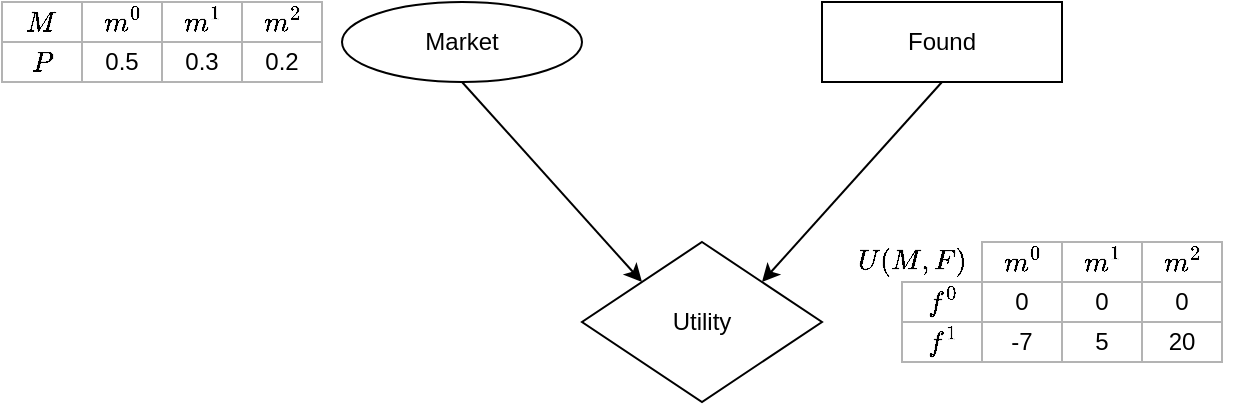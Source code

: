 <mxfile version="13.6.2" type="device"><diagram id="oGu7BnXSgeSuTTdV42-j" name="Page-1"><mxGraphModel dx="1350" dy="816" grid="1" gridSize="10" guides="1" tooltips="1" connect="1" arrows="1" fold="1" page="1" pageScale="1" pageWidth="850" pageHeight="1100" math="1" shadow="0"><root><mxCell id="0"/><mxCell id="1" parent="0"/><mxCell id="PM1GDaTMx1LQeVyOjJZv-1" value="Market" style="ellipse;whiteSpace=wrap;html=1;" vertex="1" parent="1"><mxGeometry x="240" y="120" width="120" height="40" as="geometry"/></mxCell><mxCell id="PM1GDaTMx1LQeVyOjJZv-3" value="Found" style="rounded=0;whiteSpace=wrap;html=1;" vertex="1" parent="1"><mxGeometry x="480" y="120" width="120" height="40" as="geometry"/></mxCell><mxCell id="PM1GDaTMx1LQeVyOjJZv-4" value="Utility" style="rhombus;whiteSpace=wrap;html=1;" vertex="1" parent="1"><mxGeometry x="360" y="240" width="120" height="80" as="geometry"/></mxCell><mxCell id="PM1GDaTMx1LQeVyOjJZv-5" value="" style="endArrow=classic;html=1;exitX=0.5;exitY=1;exitDx=0;exitDy=0;entryX=0;entryY=0;entryDx=0;entryDy=0;" edge="1" parent="1" source="PM1GDaTMx1LQeVyOjJZv-1" target="PM1GDaTMx1LQeVyOjJZv-4"><mxGeometry width="50" height="50" relative="1" as="geometry"><mxPoint x="480" y="440" as="sourcePoint"/><mxPoint x="530" y="390" as="targetPoint"/></mxGeometry></mxCell><mxCell id="PM1GDaTMx1LQeVyOjJZv-6" value="" style="endArrow=classic;html=1;exitX=0.5;exitY=1;exitDx=0;exitDy=0;entryX=1;entryY=0;entryDx=0;entryDy=0;" edge="1" parent="1" source="PM1GDaTMx1LQeVyOjJZv-3" target="PM1GDaTMx1LQeVyOjJZv-4"><mxGeometry width="50" height="50" relative="1" as="geometry"><mxPoint x="480" y="440" as="sourcePoint"/><mxPoint x="530" y="390" as="targetPoint"/></mxGeometry></mxCell><mxCell id="PM1GDaTMx1LQeVyOjJZv-7" value="$$M$$" style="rounded=0;whiteSpace=wrap;html=1;strokeColor=#B3B3B3;" vertex="1" parent="1"><mxGeometry x="70" y="120" width="40" height="20" as="geometry"/></mxCell><mxCell id="PM1GDaTMx1LQeVyOjJZv-9" value="$$P$$" style="rounded=0;whiteSpace=wrap;html=1;strokeColor=#B3B3B3;" vertex="1" parent="1"><mxGeometry x="70" y="140" width="40" height="20" as="geometry"/></mxCell><mxCell id="PM1GDaTMx1LQeVyOjJZv-10" value="$$m^0$$" style="rounded=0;whiteSpace=wrap;html=1;strokeColor=#B3B3B3;" vertex="1" parent="1"><mxGeometry x="110" y="120" width="40" height="20" as="geometry"/></mxCell><mxCell id="PM1GDaTMx1LQeVyOjJZv-11" value="$$m^1$$" style="rounded=0;whiteSpace=wrap;html=1;strokeColor=#B3B3B3;" vertex="1" parent="1"><mxGeometry x="150" y="120" width="40" height="20" as="geometry"/></mxCell><mxCell id="PM1GDaTMx1LQeVyOjJZv-12" value="0.2" style="rounded=0;whiteSpace=wrap;html=1;strokeColor=#B3B3B3;" vertex="1" parent="1"><mxGeometry x="190" y="140" width="40" height="20" as="geometry"/></mxCell><mxCell id="PM1GDaTMx1LQeVyOjJZv-13" value="$$m^2$$" style="rounded=0;whiteSpace=wrap;html=1;strokeColor=#B3B3B3;" vertex="1" parent="1"><mxGeometry x="190" y="120" width="40" height="20" as="geometry"/></mxCell><mxCell id="PM1GDaTMx1LQeVyOjJZv-14" value="0.3" style="rounded=0;whiteSpace=wrap;html=1;strokeColor=#B3B3B3;" vertex="1" parent="1"><mxGeometry x="150" y="140" width="40" height="20" as="geometry"/></mxCell><mxCell id="PM1GDaTMx1LQeVyOjJZv-15" value="0.5" style="rounded=0;whiteSpace=wrap;html=1;strokeColor=#B3B3B3;" vertex="1" parent="1"><mxGeometry x="110" y="140" width="40" height="20" as="geometry"/></mxCell><mxCell id="PM1GDaTMx1LQeVyOjJZv-17" value="$$U(M,F)$$" style="rounded=0;whiteSpace=wrap;html=1;strokeColor=none;" vertex="1" parent="1"><mxGeometry x="490" y="240" width="70" height="20" as="geometry"/></mxCell><mxCell id="PM1GDaTMx1LQeVyOjJZv-18" value="$$f^0$$" style="rounded=0;whiteSpace=wrap;html=1;strokeColor=#B3B3B3;" vertex="1" parent="1"><mxGeometry x="520" y="260" width="40" height="20" as="geometry"/></mxCell><mxCell id="PM1GDaTMx1LQeVyOjJZv-19" value="$$m^0$$" style="rounded=0;whiteSpace=wrap;html=1;strokeColor=#B3B3B3;" vertex="1" parent="1"><mxGeometry x="560" y="240" width="40" height="20" as="geometry"/></mxCell><mxCell id="PM1GDaTMx1LQeVyOjJZv-20" value="$$m^1$$" style="rounded=0;whiteSpace=wrap;html=1;strokeColor=#B3B3B3;" vertex="1" parent="1"><mxGeometry x="600" y="240" width="40" height="20" as="geometry"/></mxCell><mxCell id="PM1GDaTMx1LQeVyOjJZv-21" value="0" style="rounded=0;whiteSpace=wrap;html=1;strokeColor=#B3B3B3;" vertex="1" parent="1"><mxGeometry x="640" y="260" width="40" height="20" as="geometry"/></mxCell><mxCell id="PM1GDaTMx1LQeVyOjJZv-22" value="$$m^2$$" style="rounded=0;whiteSpace=wrap;html=1;strokeColor=#B3B3B3;" vertex="1" parent="1"><mxGeometry x="640" y="240" width="40" height="20" as="geometry"/></mxCell><mxCell id="PM1GDaTMx1LQeVyOjJZv-23" value="0" style="rounded=0;whiteSpace=wrap;html=1;strokeColor=#B3B3B3;" vertex="1" parent="1"><mxGeometry x="600" y="260" width="40" height="20" as="geometry"/></mxCell><mxCell id="PM1GDaTMx1LQeVyOjJZv-24" value="0" style="rounded=0;whiteSpace=wrap;html=1;strokeColor=#B3B3B3;" vertex="1" parent="1"><mxGeometry x="560" y="260" width="40" height="20" as="geometry"/></mxCell><mxCell id="PM1GDaTMx1LQeVyOjJZv-25" value="$$f^1$$" style="rounded=0;whiteSpace=wrap;html=1;strokeColor=#B3B3B3;" vertex="1" parent="1"><mxGeometry x="520" y="280" width="40" height="20" as="geometry"/></mxCell><mxCell id="PM1GDaTMx1LQeVyOjJZv-26" value="-7" style="rounded=0;whiteSpace=wrap;html=1;strokeColor=#B3B3B3;" vertex="1" parent="1"><mxGeometry x="560" y="280" width="40" height="20" as="geometry"/></mxCell><mxCell id="PM1GDaTMx1LQeVyOjJZv-27" value="5" style="rounded=0;whiteSpace=wrap;html=1;strokeColor=#B3B3B3;" vertex="1" parent="1"><mxGeometry x="600" y="280" width="40" height="20" as="geometry"/></mxCell><mxCell id="PM1GDaTMx1LQeVyOjJZv-28" value="20" style="rounded=0;whiteSpace=wrap;html=1;strokeColor=#B3B3B3;" vertex="1" parent="1"><mxGeometry x="640" y="280" width="40" height="20" as="geometry"/></mxCell></root></mxGraphModel></diagram></mxfile>